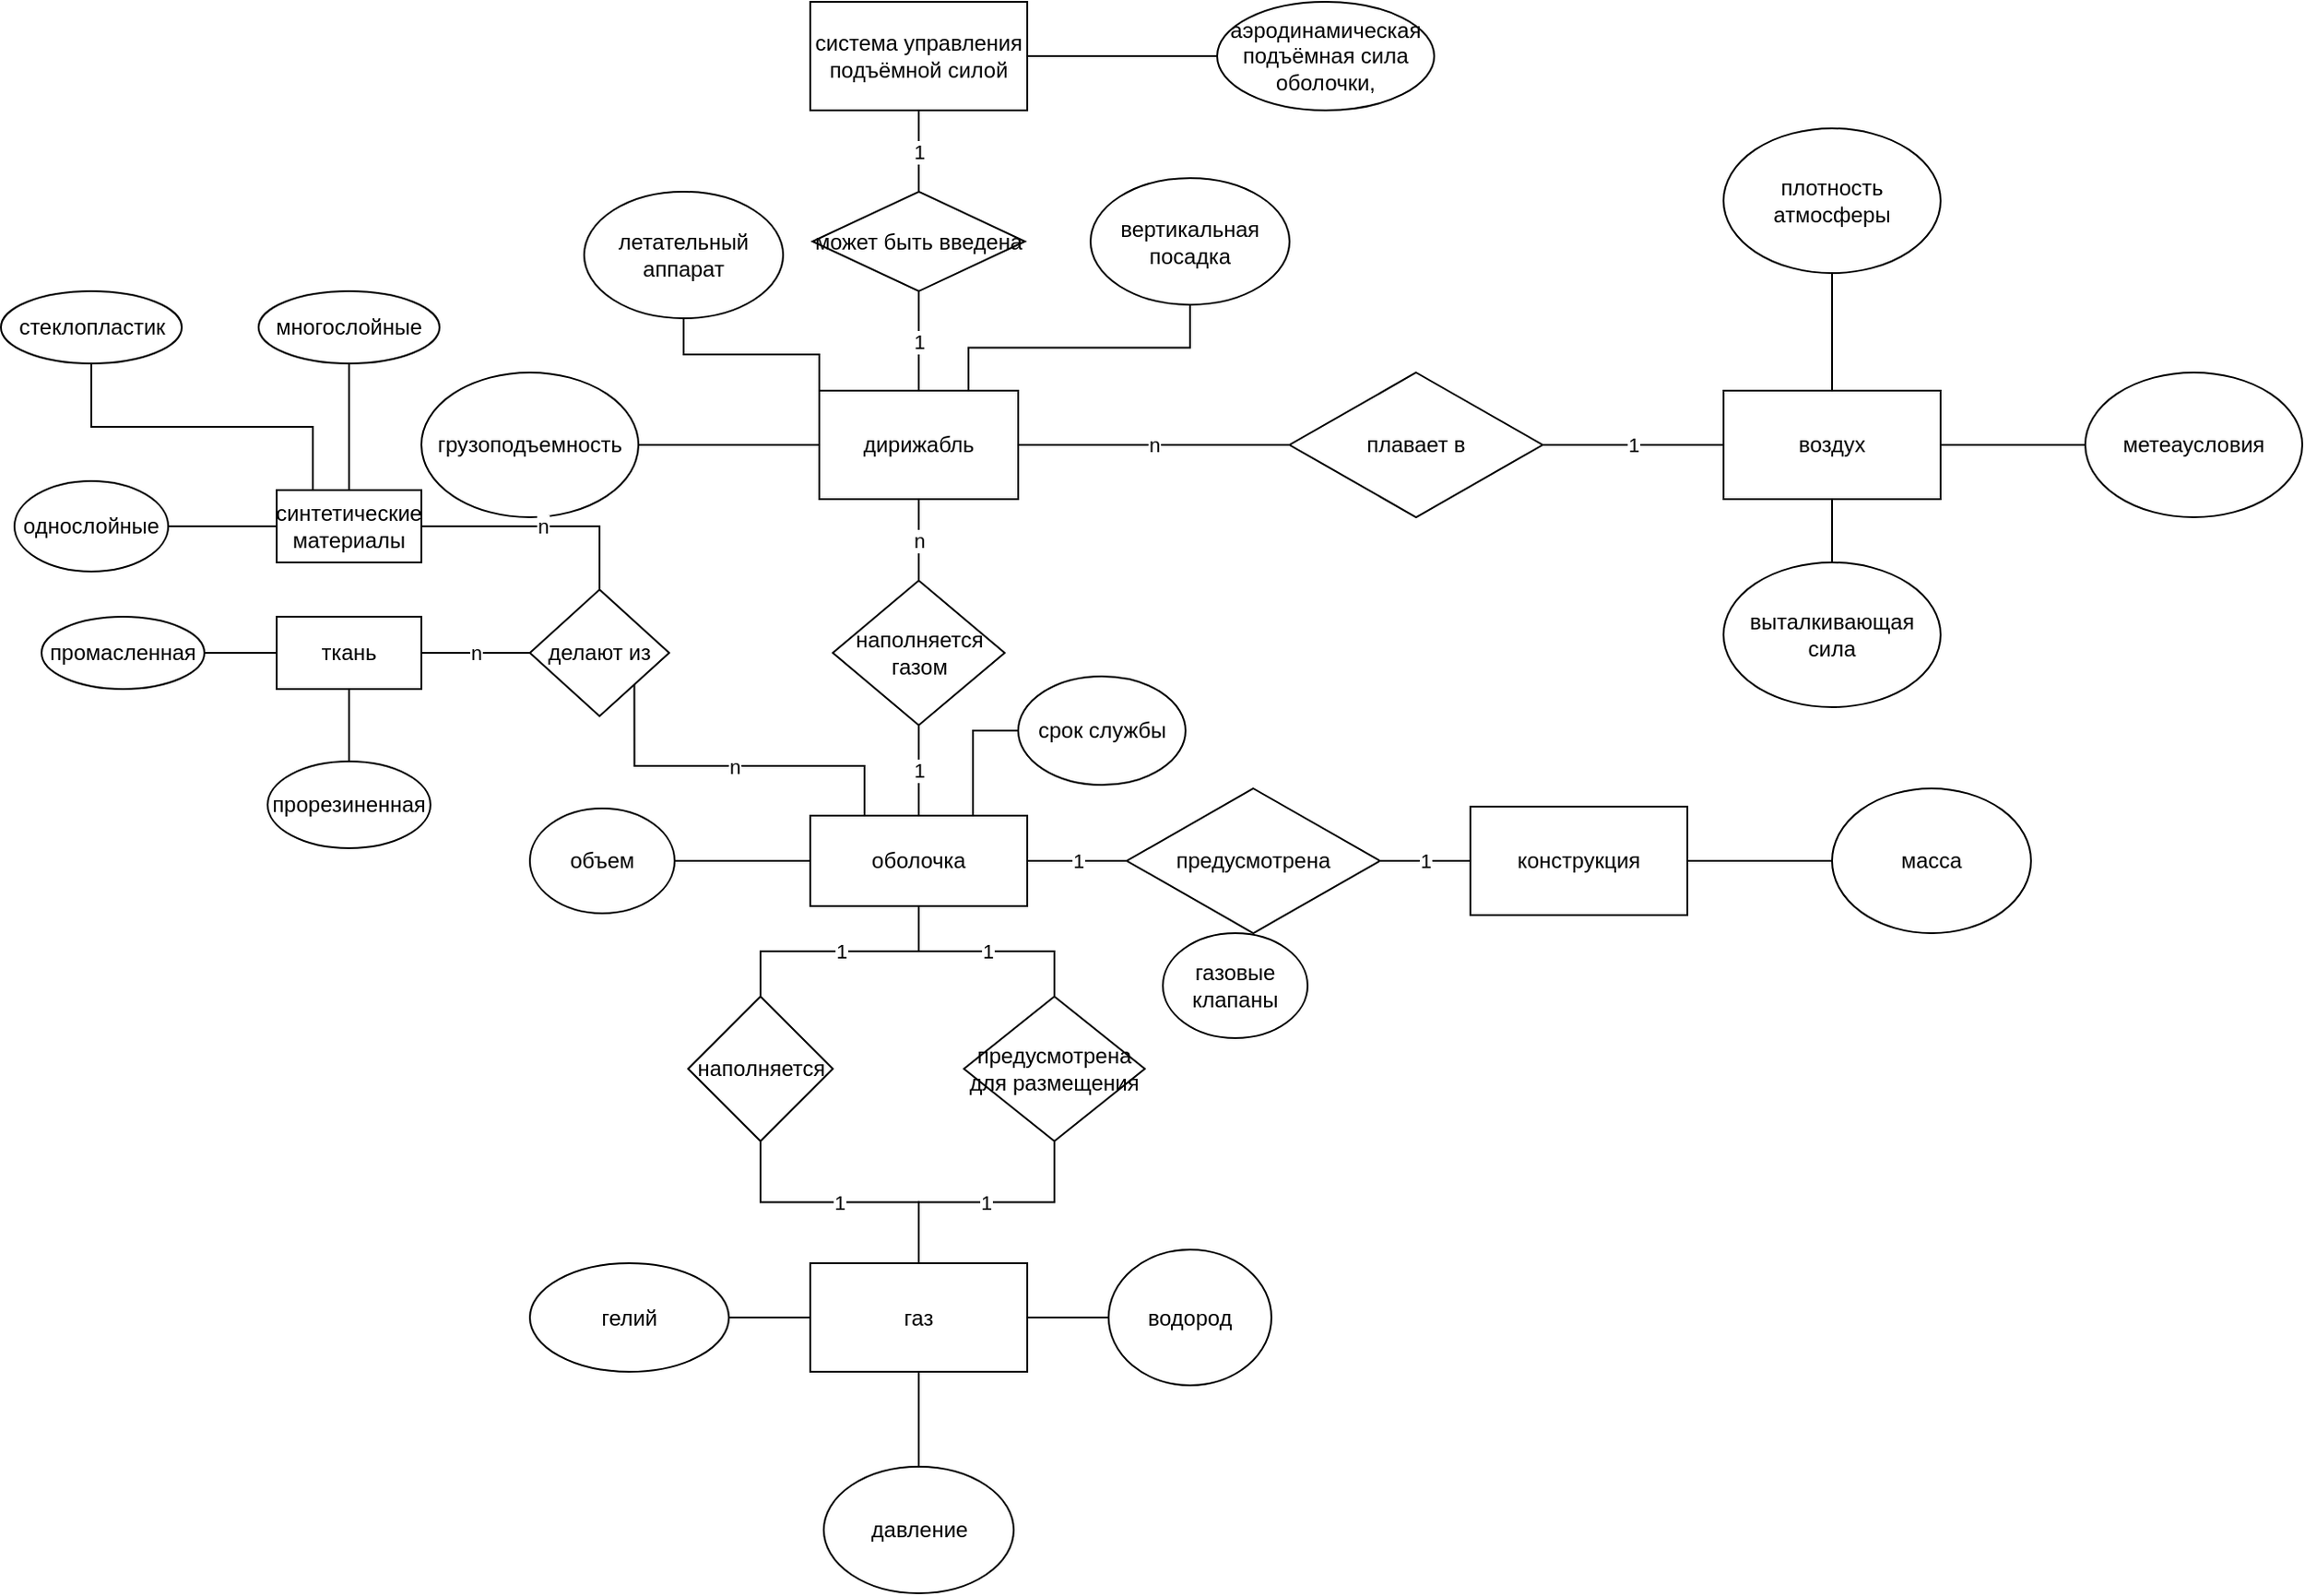 <mxfile version="13.7.7" type="github">
  <diagram name="Page-1" id="e7e014a7-5840-1c2e-5031-d8a46d1fe8dd">
    <mxGraphModel dx="868" dy="450" grid="1" gridSize="10" guides="1" tooltips="1" connect="1" arrows="1" fold="1" page="1" pageScale="1" pageWidth="1169" pageHeight="826" background="#ffffff" math="0" shadow="0">
      <root>
        <mxCell id="0" />
        <mxCell id="1" parent="0" />
        <mxCell id="-91IB5rKH4mA4wppxQWp-45" value="1" style="edgeStyle=orthogonalEdgeStyle;rounded=0;orthogonalLoop=1;jettySize=auto;html=1;exitX=1;exitY=0.5;exitDx=0;exitDy=0;endArrow=none;endFill=0;" parent="1" source="-91IB5rKH4mA4wppxQWp-42" target="-91IB5rKH4mA4wppxQWp-44" edge="1">
          <mxGeometry relative="1" as="geometry" />
        </mxCell>
        <mxCell id="-91IB5rKH4mA4wppxQWp-42" value="плавает в" style="rhombus;whiteSpace=wrap;html=1;" parent="1" vertex="1">
          <mxGeometry x="740" y="215" width="140" height="80" as="geometry" />
        </mxCell>
        <mxCell id="-91IB5rKH4mA4wppxQWp-44" value="воздух" style="rounded=0;whiteSpace=wrap;html=1;" parent="1" vertex="1">
          <mxGeometry x="980" y="225" width="120" height="60" as="geometry" />
        </mxCell>
        <mxCell id="S3x_8TABIhDuIVY4ZjJv-3" style="edgeStyle=orthogonalEdgeStyle;rounded=0;orthogonalLoop=1;jettySize=auto;html=1;exitX=0;exitY=0.5;exitDx=0;exitDy=0;entryX=1;entryY=0.5;entryDx=0;entryDy=0;endArrow=none;endFill=0;" edge="1" parent="1" source="-91IB5rKH4mA4wppxQWp-46" target="S3x_8TABIhDuIVY4ZjJv-2">
          <mxGeometry relative="1" as="geometry" />
        </mxCell>
        <mxCell id="S3x_8TABIhDuIVY4ZjJv-4" value="n" style="edgeStyle=orthogonalEdgeStyle;rounded=0;orthogonalLoop=1;jettySize=auto;html=1;exitX=0.5;exitY=1;exitDx=0;exitDy=0;entryX=0.5;entryY=0;entryDx=0;entryDy=0;endArrow=none;endFill=0;" edge="1" parent="1" source="-91IB5rKH4mA4wppxQWp-46" target="-91IB5rKH4mA4wppxQWp-58">
          <mxGeometry relative="1" as="geometry" />
        </mxCell>
        <mxCell id="S3x_8TABIhDuIVY4ZjJv-9" value="n" style="edgeStyle=orthogonalEdgeStyle;rounded=0;orthogonalLoop=1;jettySize=auto;html=1;exitX=1;exitY=0.5;exitDx=0;exitDy=0;entryX=0;entryY=0.5;entryDx=0;entryDy=0;endArrow=none;endFill=0;" edge="1" parent="1" source="-91IB5rKH4mA4wppxQWp-46" target="-91IB5rKH4mA4wppxQWp-42">
          <mxGeometry relative="1" as="geometry" />
        </mxCell>
        <mxCell id="S3x_8TABIhDuIVY4ZjJv-77" style="edgeStyle=orthogonalEdgeStyle;rounded=0;orthogonalLoop=1;jettySize=auto;html=1;exitX=0.75;exitY=0;exitDx=0;exitDy=0;entryX=0.5;entryY=1;entryDx=0;entryDy=0;endArrow=none;endFill=0;" edge="1" parent="1" source="-91IB5rKH4mA4wppxQWp-46" target="S3x_8TABIhDuIVY4ZjJv-76">
          <mxGeometry relative="1" as="geometry" />
        </mxCell>
        <mxCell id="-91IB5rKH4mA4wppxQWp-46" value="дирижабль" style="rounded=0;whiteSpace=wrap;html=1;" parent="1" vertex="1">
          <mxGeometry x="480" y="225" width="110" height="60" as="geometry" />
        </mxCell>
        <mxCell id="-91IB5rKH4mA4wppxQWp-52" style="edgeStyle=orthogonalEdgeStyle;rounded=0;orthogonalLoop=1;jettySize=auto;html=1;exitX=0.5;exitY=1;exitDx=0;exitDy=0;entryX=0;entryY=0;entryDx=0;entryDy=0;endArrow=none;endFill=0;" parent="1" source="-91IB5rKH4mA4wppxQWp-51" target="-91IB5rKH4mA4wppxQWp-46" edge="1">
          <mxGeometry relative="1" as="geometry" />
        </mxCell>
        <mxCell id="-91IB5rKH4mA4wppxQWp-51" value="летательный аппарат" style="ellipse;whiteSpace=wrap;html=1;" parent="1" vertex="1">
          <mxGeometry x="350" y="115" width="110" height="70" as="geometry" />
        </mxCell>
        <mxCell id="-91IB5rKH4mA4wppxQWp-56" style="edgeStyle=orthogonalEdgeStyle;rounded=0;orthogonalLoop=1;jettySize=auto;html=1;exitX=0.5;exitY=1;exitDx=0;exitDy=0;entryX=0.5;entryY=0;entryDx=0;entryDy=0;endArrow=none;endFill=0;" parent="1" source="-91IB5rKH4mA4wppxQWp-55" target="-91IB5rKH4mA4wppxQWp-44" edge="1">
          <mxGeometry relative="1" as="geometry" />
        </mxCell>
        <mxCell id="-91IB5rKH4mA4wppxQWp-55" value="плотность атмосферы" style="ellipse;whiteSpace=wrap;html=1;" parent="1" vertex="1">
          <mxGeometry x="980" y="80" width="120" height="80" as="geometry" />
        </mxCell>
        <mxCell id="S3x_8TABIhDuIVY4ZjJv-54" value="n" style="edgeStyle=orthogonalEdgeStyle;rounded=0;orthogonalLoop=1;jettySize=auto;html=1;exitX=0.25;exitY=0;exitDx=0;exitDy=0;entryX=1;entryY=1;entryDx=0;entryDy=0;endArrow=none;endFill=0;" edge="1" parent="1" source="-91IB5rKH4mA4wppxQWp-57" target="S3x_8TABIhDuIVY4ZjJv-53">
          <mxGeometry relative="1" as="geometry" />
        </mxCell>
        <mxCell id="-91IB5rKH4mA4wppxQWp-57" value="оболочка" style="rounded=0;whiteSpace=wrap;html=1;" parent="1" vertex="1">
          <mxGeometry x="475" y="460" width="120" height="50" as="geometry" />
        </mxCell>
        <mxCell id="S3x_8TABIhDuIVY4ZjJv-5" value="1" style="edgeStyle=orthogonalEdgeStyle;rounded=0;orthogonalLoop=1;jettySize=auto;html=1;exitX=0.5;exitY=1;exitDx=0;exitDy=0;endArrow=none;endFill=0;" edge="1" parent="1" source="-91IB5rKH4mA4wppxQWp-58" target="-91IB5rKH4mA4wppxQWp-57">
          <mxGeometry relative="1" as="geometry" />
        </mxCell>
        <mxCell id="-91IB5rKH4mA4wppxQWp-58" value="наполняется&lt;br&gt;газом" style="rhombus;whiteSpace=wrap;html=1;" parent="1" vertex="1">
          <mxGeometry x="487.5" y="330" width="95" height="80" as="geometry" />
        </mxCell>
        <mxCell id="-91IB5rKH4mA4wppxQWp-66" value="водород" style="ellipse;whiteSpace=wrap;html=1;" parent="1" vertex="1">
          <mxGeometry x="640" y="700" width="90" height="75" as="geometry" />
        </mxCell>
        <mxCell id="-91IB5rKH4mA4wppxQWp-69" value="1" style="edgeStyle=orthogonalEdgeStyle;rounded=0;orthogonalLoop=1;jettySize=auto;html=1;exitX=0.5;exitY=0;exitDx=0;exitDy=0;entryX=0.5;entryY=1;entryDx=0;entryDy=0;endArrow=none;endFill=0;" parent="1" source="S3x_8TABIhDuIVY4ZjJv-31" target="-91IB5rKH4mA4wppxQWp-57" edge="1">
          <mxGeometry relative="1" as="geometry">
            <mxPoint x="535" y="540" as="sourcePoint" />
          </mxGeometry>
        </mxCell>
        <mxCell id="S3x_8TABIhDuIVY4ZjJv-6" style="edgeStyle=orthogonalEdgeStyle;rounded=0;orthogonalLoop=1;jettySize=auto;html=1;exitX=1;exitY=0.5;exitDx=0;exitDy=0;entryX=0;entryY=0.5;entryDx=0;entryDy=0;endArrow=none;endFill=0;" edge="1" parent="1" source="S3x_8TABIhDuIVY4ZjJv-30" target="-91IB5rKH4mA4wppxQWp-66">
          <mxGeometry relative="1" as="geometry">
            <mxPoint x="582.5" y="570" as="sourcePoint" />
          </mxGeometry>
        </mxCell>
        <mxCell id="S3x_8TABIhDuIVY4ZjJv-8" style="edgeStyle=orthogonalEdgeStyle;rounded=0;orthogonalLoop=1;jettySize=auto;html=1;endArrow=none;endFill=0;exitX=0;exitY=0.5;exitDx=0;exitDy=0;" edge="1" parent="1" source="S3x_8TABIhDuIVY4ZjJv-30" target="S3x_8TABIhDuIVY4ZjJv-7">
          <mxGeometry relative="1" as="geometry">
            <mxPoint x="470" y="670" as="sourcePoint" />
          </mxGeometry>
        </mxCell>
        <mxCell id="-91IB5rKH4mA4wppxQWp-71" style="edgeStyle=orthogonalEdgeStyle;rounded=0;orthogonalLoop=1;jettySize=auto;html=1;exitX=1;exitY=0.5;exitDx=0;exitDy=0;entryX=0;entryY=0.5;entryDx=0;entryDy=0;endArrow=none;endFill=0;" parent="1" source="-91IB5rKH4mA4wppxQWp-70" target="-91IB5rKH4mA4wppxQWp-57" edge="1">
          <mxGeometry relative="1" as="geometry" />
        </mxCell>
        <mxCell id="-91IB5rKH4mA4wppxQWp-70" value="объем" style="ellipse;whiteSpace=wrap;html=1;" parent="1" vertex="1">
          <mxGeometry x="320" y="456" width="80" height="58" as="geometry" />
        </mxCell>
        <mxCell id="S3x_8TABIhDuIVY4ZjJv-2" value="грузоподъемность" style="ellipse;whiteSpace=wrap;html=1;" vertex="1" parent="1">
          <mxGeometry x="260" y="215" width="120" height="80" as="geometry" />
        </mxCell>
        <mxCell id="S3x_8TABIhDuIVY4ZjJv-7" value="гелий" style="ellipse;whiteSpace=wrap;html=1;" vertex="1" parent="1">
          <mxGeometry x="320" y="707.5" width="110" height="60" as="geometry" />
        </mxCell>
        <mxCell id="S3x_8TABIhDuIVY4ZjJv-12" style="edgeStyle=orthogonalEdgeStyle;rounded=0;orthogonalLoop=1;jettySize=auto;html=1;exitX=0.5;exitY=0;exitDx=0;exitDy=0;entryX=0.5;entryY=1;entryDx=0;entryDy=0;endArrow=none;endFill=0;" edge="1" parent="1" source="S3x_8TABIhDuIVY4ZjJv-11" target="-91IB5rKH4mA4wppxQWp-44">
          <mxGeometry relative="1" as="geometry" />
        </mxCell>
        <mxCell id="S3x_8TABIhDuIVY4ZjJv-11" value="выталкивающая сила" style="ellipse;whiteSpace=wrap;html=1;" vertex="1" parent="1">
          <mxGeometry x="980" y="320" width="120" height="80" as="geometry" />
        </mxCell>
        <mxCell id="S3x_8TABIhDuIVY4ZjJv-21" style="edgeStyle=orthogonalEdgeStyle;rounded=0;orthogonalLoop=1;jettySize=auto;html=1;exitX=1;exitY=0.5;exitDx=0;exitDy=0;endArrow=none;endFill=0;" edge="1" parent="1" source="S3x_8TABIhDuIVY4ZjJv-19" target="S3x_8TABIhDuIVY4ZjJv-20">
          <mxGeometry relative="1" as="geometry" />
        </mxCell>
        <mxCell id="S3x_8TABIhDuIVY4ZjJv-24" value="1" style="edgeStyle=orthogonalEdgeStyle;rounded=0;orthogonalLoop=1;jettySize=auto;html=1;exitX=0;exitY=0.5;exitDx=0;exitDy=0;entryX=1;entryY=0.5;entryDx=0;entryDy=0;endArrow=none;endFill=0;" edge="1" parent="1" source="S3x_8TABIhDuIVY4ZjJv-19" target="S3x_8TABIhDuIVY4ZjJv-22">
          <mxGeometry relative="1" as="geometry" />
        </mxCell>
        <mxCell id="S3x_8TABIhDuIVY4ZjJv-19" value="конструкция" style="rounded=0;whiteSpace=wrap;html=1;" vertex="1" parent="1">
          <mxGeometry x="840" y="455" width="120" height="60" as="geometry" />
        </mxCell>
        <mxCell id="S3x_8TABIhDuIVY4ZjJv-20" value="масса" style="ellipse;whiteSpace=wrap;html=1;" vertex="1" parent="1">
          <mxGeometry x="1040" y="445" width="110" height="80" as="geometry" />
        </mxCell>
        <mxCell id="S3x_8TABIhDuIVY4ZjJv-25" value="1" style="edgeStyle=orthogonalEdgeStyle;rounded=0;orthogonalLoop=1;jettySize=auto;html=1;exitX=0;exitY=0.5;exitDx=0;exitDy=0;entryX=1;entryY=0.5;entryDx=0;entryDy=0;endArrow=none;endFill=0;" edge="1" parent="1" source="S3x_8TABIhDuIVY4ZjJv-22" target="-91IB5rKH4mA4wppxQWp-57">
          <mxGeometry relative="1" as="geometry" />
        </mxCell>
        <mxCell id="S3x_8TABIhDuIVY4ZjJv-22" value="предусмотрена" style="rhombus;whiteSpace=wrap;html=1;" vertex="1" parent="1">
          <mxGeometry x="650" y="445" width="140" height="80" as="geometry" />
        </mxCell>
        <mxCell id="S3x_8TABIhDuIVY4ZjJv-43" style="edgeStyle=orthogonalEdgeStyle;rounded=0;orthogonalLoop=1;jettySize=auto;html=1;exitX=0.5;exitY=1;exitDx=0;exitDy=0;entryX=0.5;entryY=0;entryDx=0;entryDy=0;endArrow=none;endFill=0;" edge="1" parent="1" source="S3x_8TABIhDuIVY4ZjJv-30" target="S3x_8TABIhDuIVY4ZjJv-42">
          <mxGeometry relative="1" as="geometry" />
        </mxCell>
        <mxCell id="S3x_8TABIhDuIVY4ZjJv-30" value="газ" style="rounded=0;whiteSpace=wrap;html=1;" vertex="1" parent="1">
          <mxGeometry x="475" y="707.5" width="120" height="60" as="geometry" />
        </mxCell>
        <mxCell id="S3x_8TABIhDuIVY4ZjJv-32" value="1" style="edgeStyle=orthogonalEdgeStyle;rounded=0;orthogonalLoop=1;jettySize=auto;html=1;exitX=0.5;exitY=1;exitDx=0;exitDy=0;entryX=0.5;entryY=0;entryDx=0;entryDy=0;endArrow=none;endFill=0;" edge="1" parent="1" source="S3x_8TABIhDuIVY4ZjJv-31" target="S3x_8TABIhDuIVY4ZjJv-30">
          <mxGeometry relative="1" as="geometry" />
        </mxCell>
        <mxCell id="S3x_8TABIhDuIVY4ZjJv-31" value="наполняется" style="rhombus;whiteSpace=wrap;html=1;" vertex="1" parent="1">
          <mxGeometry x="407.5" y="560" width="80" height="80" as="geometry" />
        </mxCell>
        <mxCell id="S3x_8TABIhDuIVY4ZjJv-40" value="1" style="edgeStyle=orthogonalEdgeStyle;rounded=0;orthogonalLoop=1;jettySize=auto;html=1;exitX=0.5;exitY=0;exitDx=0;exitDy=0;entryX=0.5;entryY=1;entryDx=0;entryDy=0;endArrow=none;endFill=0;" edge="1" parent="1" source="S3x_8TABIhDuIVY4ZjJv-39" target="-91IB5rKH4mA4wppxQWp-57">
          <mxGeometry relative="1" as="geometry" />
        </mxCell>
        <mxCell id="S3x_8TABIhDuIVY4ZjJv-41" value="1" style="edgeStyle=orthogonalEdgeStyle;rounded=0;orthogonalLoop=1;jettySize=auto;html=1;exitX=0.5;exitY=1;exitDx=0;exitDy=0;entryX=0.5;entryY=0;entryDx=0;entryDy=0;endArrow=none;endFill=0;" edge="1" parent="1" source="S3x_8TABIhDuIVY4ZjJv-39" target="S3x_8TABIhDuIVY4ZjJv-30">
          <mxGeometry relative="1" as="geometry" />
        </mxCell>
        <mxCell id="S3x_8TABIhDuIVY4ZjJv-39" value="предусмотрена для размещения" style="rhombus;whiteSpace=wrap;html=1;" vertex="1" parent="1">
          <mxGeometry x="560" y="560" width="100" height="80" as="geometry" />
        </mxCell>
        <mxCell id="S3x_8TABIhDuIVY4ZjJv-42" value="давление" style="ellipse;whiteSpace=wrap;html=1;" vertex="1" parent="1">
          <mxGeometry x="482.5" y="820" width="105" height="70" as="geometry" />
        </mxCell>
        <mxCell id="S3x_8TABIhDuIVY4ZjJv-47" style="edgeStyle=orthogonalEdgeStyle;rounded=0;orthogonalLoop=1;jettySize=auto;html=1;exitX=0;exitY=0.5;exitDx=0;exitDy=0;entryX=0.75;entryY=0;entryDx=0;entryDy=0;endArrow=none;endFill=0;" edge="1" parent="1" source="S3x_8TABIhDuIVY4ZjJv-46" target="-91IB5rKH4mA4wppxQWp-57">
          <mxGeometry relative="1" as="geometry" />
        </mxCell>
        <mxCell id="S3x_8TABIhDuIVY4ZjJv-46" value="срок службы" style="ellipse;whiteSpace=wrap;html=1;" vertex="1" parent="1">
          <mxGeometry x="590" y="383" width="92.5" height="60" as="geometry" />
        </mxCell>
        <mxCell id="S3x_8TABIhDuIVY4ZjJv-48" value="промасленная" style="ellipse;whiteSpace=wrap;html=1;" vertex="1" parent="1">
          <mxGeometry x="50" y="350" width="90" height="40" as="geometry" />
        </mxCell>
        <mxCell id="S3x_8TABIhDuIVY4ZjJv-50" value="прорезиненная" style="ellipse;whiteSpace=wrap;html=1;" vertex="1" parent="1">
          <mxGeometry x="175" y="430" width="90" height="48" as="geometry" />
        </mxCell>
        <mxCell id="S3x_8TABIhDuIVY4ZjJv-59" value="n" style="edgeStyle=orthogonalEdgeStyle;rounded=0;orthogonalLoop=1;jettySize=auto;html=1;exitX=0;exitY=0.5;exitDx=0;exitDy=0;entryX=1;entryY=0.5;entryDx=0;entryDy=0;endArrow=none;endFill=0;" edge="1" parent="1" source="S3x_8TABIhDuIVY4ZjJv-53" target="S3x_8TABIhDuIVY4ZjJv-55">
          <mxGeometry relative="1" as="geometry" />
        </mxCell>
        <mxCell id="S3x_8TABIhDuIVY4ZjJv-61" value="n" style="edgeStyle=orthogonalEdgeStyle;rounded=0;orthogonalLoop=1;jettySize=auto;html=1;exitX=0.5;exitY=0;exitDx=0;exitDy=0;entryX=1;entryY=0.5;entryDx=0;entryDy=0;endArrow=none;endFill=0;" edge="1" parent="1" source="S3x_8TABIhDuIVY4ZjJv-53" target="S3x_8TABIhDuIVY4ZjJv-60">
          <mxGeometry relative="1" as="geometry" />
        </mxCell>
        <mxCell id="S3x_8TABIhDuIVY4ZjJv-53" value="делают из" style="rhombus;whiteSpace=wrap;html=1;" vertex="1" parent="1">
          <mxGeometry x="320" y="335" width="77" height="70" as="geometry" />
        </mxCell>
        <mxCell id="S3x_8TABIhDuIVY4ZjJv-57" style="edgeStyle=orthogonalEdgeStyle;rounded=0;orthogonalLoop=1;jettySize=auto;html=1;exitX=0.5;exitY=1;exitDx=0;exitDy=0;entryX=0.5;entryY=0;entryDx=0;entryDy=0;endArrow=none;endFill=0;" edge="1" parent="1" source="S3x_8TABIhDuIVY4ZjJv-55" target="S3x_8TABIhDuIVY4ZjJv-50">
          <mxGeometry relative="1" as="geometry" />
        </mxCell>
        <mxCell id="S3x_8TABIhDuIVY4ZjJv-58" style="edgeStyle=orthogonalEdgeStyle;rounded=0;orthogonalLoop=1;jettySize=auto;html=1;exitX=0;exitY=0.5;exitDx=0;exitDy=0;entryX=1;entryY=0.5;entryDx=0;entryDy=0;endArrow=none;endFill=0;" edge="1" parent="1" source="S3x_8TABIhDuIVY4ZjJv-55" target="S3x_8TABIhDuIVY4ZjJv-48">
          <mxGeometry relative="1" as="geometry" />
        </mxCell>
        <mxCell id="S3x_8TABIhDuIVY4ZjJv-55" value="ткань" style="whiteSpace=wrap;html=1;" vertex="1" parent="1">
          <mxGeometry x="180" y="350" width="80" height="40" as="geometry" />
        </mxCell>
        <mxCell id="S3x_8TABIhDuIVY4ZjJv-64" style="edgeStyle=orthogonalEdgeStyle;rounded=0;orthogonalLoop=1;jettySize=auto;html=1;exitX=0;exitY=0.5;exitDx=0;exitDy=0;entryX=1;entryY=0.5;entryDx=0;entryDy=0;endArrow=none;endFill=0;" edge="1" parent="1" source="S3x_8TABIhDuIVY4ZjJv-60" target="S3x_8TABIhDuIVY4ZjJv-62">
          <mxGeometry relative="1" as="geometry" />
        </mxCell>
        <mxCell id="S3x_8TABIhDuIVY4ZjJv-60" value="синтетические материалы" style="rounded=0;whiteSpace=wrap;html=1;" vertex="1" parent="1">
          <mxGeometry x="180" y="280" width="80" height="40" as="geometry" />
        </mxCell>
        <mxCell id="S3x_8TABIhDuIVY4ZjJv-62" value="однослойные" style="ellipse;whiteSpace=wrap;html=1;" vertex="1" parent="1">
          <mxGeometry x="35" y="275" width="85" height="50" as="geometry" />
        </mxCell>
        <mxCell id="S3x_8TABIhDuIVY4ZjJv-65" style="edgeStyle=orthogonalEdgeStyle;rounded=0;orthogonalLoop=1;jettySize=auto;html=1;exitX=0.5;exitY=1;exitDx=0;exitDy=0;endArrow=none;endFill=0;" edge="1" parent="1" source="S3x_8TABIhDuIVY4ZjJv-63" target="S3x_8TABIhDuIVY4ZjJv-60">
          <mxGeometry relative="1" as="geometry" />
        </mxCell>
        <mxCell id="S3x_8TABIhDuIVY4ZjJv-63" value="многослойные" style="ellipse;whiteSpace=wrap;html=1;" vertex="1" parent="1">
          <mxGeometry x="170" y="170" width="100" height="40" as="geometry" />
        </mxCell>
        <mxCell id="S3x_8TABIhDuIVY4ZjJv-67" style="edgeStyle=orthogonalEdgeStyle;rounded=0;orthogonalLoop=1;jettySize=auto;html=1;exitX=0.5;exitY=1;exitDx=0;exitDy=0;entryX=0.25;entryY=0;entryDx=0;entryDy=0;endArrow=none;endFill=0;" edge="1" parent="1" source="S3x_8TABIhDuIVY4ZjJv-66" target="S3x_8TABIhDuIVY4ZjJv-60">
          <mxGeometry relative="1" as="geometry" />
        </mxCell>
        <mxCell id="S3x_8TABIhDuIVY4ZjJv-66" value="стеклопластик" style="ellipse;whiteSpace=wrap;html=1;" vertex="1" parent="1">
          <mxGeometry x="27.5" y="170" width="100" height="40" as="geometry" />
        </mxCell>
        <mxCell id="S3x_8TABIhDuIVY4ZjJv-68" value="система управления подъёмной силой" style="rounded=0;whiteSpace=wrap;html=1;" vertex="1" parent="1">
          <mxGeometry x="475" y="10" width="120" height="60" as="geometry" />
        </mxCell>
        <mxCell id="S3x_8TABIhDuIVY4ZjJv-70" value="1" style="edgeStyle=orthogonalEdgeStyle;rounded=0;orthogonalLoop=1;jettySize=auto;html=1;exitX=0.5;exitY=0;exitDx=0;exitDy=0;entryX=0.5;entryY=1;entryDx=0;entryDy=0;endArrow=none;endFill=0;" edge="1" parent="1" source="S3x_8TABIhDuIVY4ZjJv-69" target="S3x_8TABIhDuIVY4ZjJv-68">
          <mxGeometry relative="1" as="geometry" />
        </mxCell>
        <mxCell id="S3x_8TABIhDuIVY4ZjJv-71" value="1" style="edgeStyle=orthogonalEdgeStyle;rounded=0;orthogonalLoop=1;jettySize=auto;html=1;exitX=0.5;exitY=1;exitDx=0;exitDy=0;entryX=0.5;entryY=0;entryDx=0;entryDy=0;endArrow=none;endFill=0;" edge="1" parent="1" source="S3x_8TABIhDuIVY4ZjJv-69" target="-91IB5rKH4mA4wppxQWp-46">
          <mxGeometry relative="1" as="geometry" />
        </mxCell>
        <mxCell id="S3x_8TABIhDuIVY4ZjJv-69" value="может быть введена" style="rhombus;whiteSpace=wrap;html=1;" vertex="1" parent="1">
          <mxGeometry x="476.25" y="115" width="117.5" height="55" as="geometry" />
        </mxCell>
        <mxCell id="S3x_8TABIhDuIVY4ZjJv-73" style="edgeStyle=orthogonalEdgeStyle;rounded=0;orthogonalLoop=1;jettySize=auto;html=1;exitX=0;exitY=0.5;exitDx=0;exitDy=0;endArrow=none;endFill=0;" edge="1" parent="1" source="S3x_8TABIhDuIVY4ZjJv-72" target="-91IB5rKH4mA4wppxQWp-44">
          <mxGeometry relative="1" as="geometry" />
        </mxCell>
        <mxCell id="S3x_8TABIhDuIVY4ZjJv-72" value="метеаусловия" style="ellipse;whiteSpace=wrap;html=1;" vertex="1" parent="1">
          <mxGeometry x="1180" y="215" width="120" height="80" as="geometry" />
        </mxCell>
        <mxCell id="S3x_8TABIhDuIVY4ZjJv-75" style="edgeStyle=orthogonalEdgeStyle;rounded=0;orthogonalLoop=1;jettySize=auto;html=1;exitX=0;exitY=0.5;exitDx=0;exitDy=0;entryX=1;entryY=0.5;entryDx=0;entryDy=0;endArrow=none;endFill=0;" edge="1" parent="1" source="S3x_8TABIhDuIVY4ZjJv-74" target="S3x_8TABIhDuIVY4ZjJv-68">
          <mxGeometry relative="1" as="geometry" />
        </mxCell>
        <mxCell id="S3x_8TABIhDuIVY4ZjJv-74" value="аэродинамическая подъёмная сила оболочки," style="ellipse;whiteSpace=wrap;html=1;" vertex="1" parent="1">
          <mxGeometry x="700" y="10" width="120" height="60" as="geometry" />
        </mxCell>
        <mxCell id="S3x_8TABIhDuIVY4ZjJv-76" value="вертикальная посадка" style="ellipse;whiteSpace=wrap;html=1;" vertex="1" parent="1">
          <mxGeometry x="630" y="107.5" width="110" height="70" as="geometry" />
        </mxCell>
        <mxCell id="S3x_8TABIhDuIVY4ZjJv-78" value="газовые клапаны" style="ellipse;whiteSpace=wrap;html=1;" vertex="1" parent="1">
          <mxGeometry x="670" y="525" width="80" height="58" as="geometry" />
        </mxCell>
      </root>
    </mxGraphModel>
  </diagram>
</mxfile>
